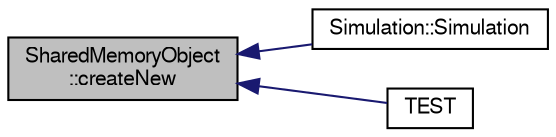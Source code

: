 digraph "SharedMemoryObject::createNew"
{
  edge [fontname="FreeSans",fontsize="10",labelfontname="FreeSans",labelfontsize="10"];
  node [fontname="FreeSans",fontsize="10",shape=record];
  rankdir="LR";
  Node1 [label="SharedMemoryObject\l::createNew",height=0.2,width=0.4,color="black", fillcolor="grey75", style="filled", fontcolor="black"];
  Node1 -> Node2 [dir="back",color="midnightblue",fontsize="10",style="solid",fontname="FreeSans"];
  Node2 [label="Simulation::Simulation",height=0.2,width=0.4,color="black", fillcolor="white", style="filled",URL="$dd/d14/class_simulation.html#a6bf59d648bef2114a09ea3d81998ee3e"];
  Node1 -> Node3 [dir="back",color="midnightblue",fontsize="10",style="solid",fontname="FreeSans"];
  Node3 [label="TEST",height=0.2,width=0.4,color="black", fillcolor="white", style="filled",URL="$d8/d5e/test__shared_memory_8cpp.html#a6f7454dae5501de733df2e1fddbc4c5c"];
}
